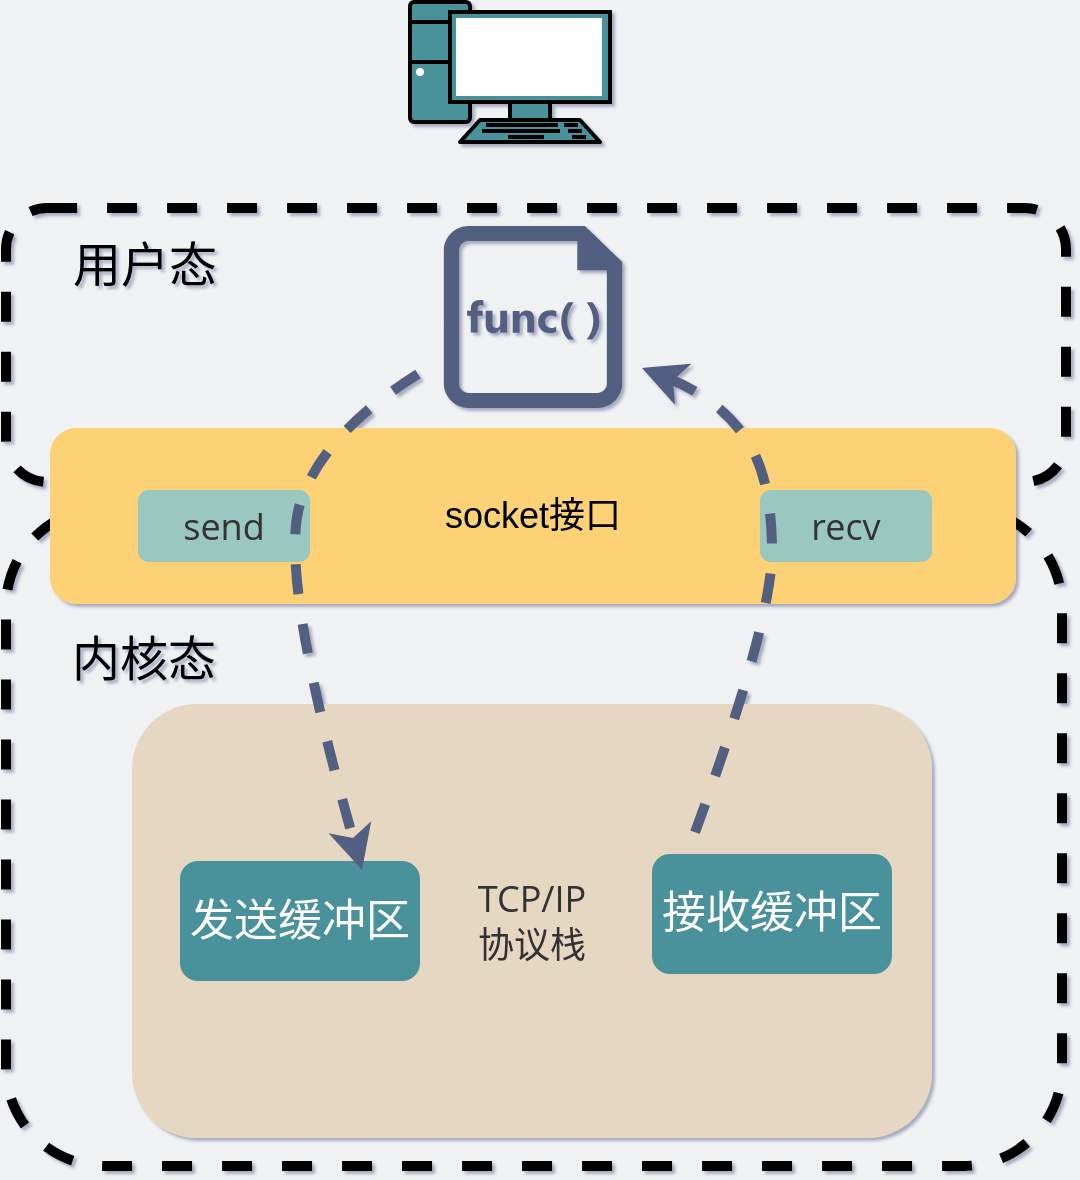 <mxfile version="14.8.6" type="github"><diagram id="3228e29e-7158-1315-38df-8450db1d8a1d" name="Page-1"><mxGraphModel dx="645" dy="1321" grid="0" gridSize="10" guides="1" tooltips="1" connect="1" arrows="1" fold="1" page="1" pageScale="1" pageWidth="600" pageHeight="400" background="#EFF1F3" math="0" shadow="1"><root><mxCell id="0"/><mxCell id="1" parent="0"/><mxCell id="Zxyhw3o_makbFYxT9f12-17" value="" style="rounded=1;whiteSpace=wrap;html=1;dashed=1;strokeWidth=5;fillColor=none;" parent="1" vertex="1"><mxGeometry x="35" y="-220" width="528" height="329" as="geometry"/></mxCell><mxCell id="Zxyhw3o_makbFYxT9f12-14" value="&lt;span style=&quot;color: rgb(51 , 51 , 51) ; font-family: &amp;#34;open sans&amp;#34; , &amp;#34;clear sans&amp;#34; , &amp;#34;helvetica neue&amp;#34; , &amp;#34;helvetica&amp;#34; , &amp;#34;arial&amp;#34; , sans-serif ; font-size: 18px&quot;&gt;&lt;font style=&quot;font-size: 18px&quot;&gt;TCP/IP&lt;br&gt;协议栈&lt;/font&gt;&lt;/span&gt;" style="rounded=1;whiteSpace=wrap;html=1;strokeColor=none;fontSize=18;labelBackgroundColor=none;fillColor=#E6D7C2;" parent="1" vertex="1"><mxGeometry x="98" y="-122" width="400" height="217" as="geometry"/></mxCell><mxCell id="pCjDIv-f0e-wGzuPs2K4-11" value="&lt;font style=&quot;font-size: 22px&quot; color=&quot;#ffffff&quot;&gt;发送缓冲区&lt;/font&gt;" style="rounded=1;whiteSpace=wrap;html=1;fillColor=#4A919B;strokeColor=none;" vertex="1" parent="1"><mxGeometry x="122" y="-43.5" width="120" height="60" as="geometry"/></mxCell><mxCell id="Zxyhw3o_makbFYxT9f12-7" value="" style="rounded=1;whiteSpace=wrap;html=1;dashed=1;strokeWidth=5;fillColor=none;" parent="1" vertex="1"><mxGeometry x="35" y="-370" width="530" height="137" as="geometry"/></mxCell><mxCell id="Zxyhw3o_makbFYxT9f12-2" value="&lt;font style=&quot;font-size: 18px&quot;&gt;socket接口&lt;/font&gt;" style="rounded=1;whiteSpace=wrap;html=1;strokeColor=none;labelBackgroundColor=none;fillColor=#FDD276;" parent="1" vertex="1"><mxGeometry x="57" y="-260" width="483" height="88" as="geometry"/></mxCell><mxCell id="Zxyhw3o_makbFYxT9f12-11" value="&lt;font style=&quot;font-size: 24px&quot;&gt;用户态&lt;/font&gt;" style="text;html=1;strokeColor=none;fillColor=none;align=center;verticalAlign=middle;whiteSpace=wrap;rounded=0;dashed=1;" parent="1" vertex="1"><mxGeometry x="38" y="-351" width="132.5" height="20" as="geometry"/></mxCell><mxCell id="Zxyhw3o_makbFYxT9f12-12" value="&lt;font style=&quot;font-size: 24px&quot;&gt;内核态&lt;/font&gt;" style="text;html=1;strokeColor=none;align=center;verticalAlign=middle;whiteSpace=wrap;rounded=0;dashed=1;labelBackgroundColor=none;" parent="1" vertex="1"><mxGeometry x="53.25" y="-154" width="102" height="20" as="geometry"/></mxCell><mxCell id="222Te1zxGotTQ1m0-dcR-1" value="&lt;span style=&quot;color: rgb(51 , 51 , 51) ; font-family: &amp;#34;open sans&amp;#34; , &amp;#34;clear sans&amp;#34; , &amp;#34;helvetica neue&amp;#34; , &amp;#34;helvetica&amp;#34; , &amp;#34;arial&amp;#34; , sans-serif&quot;&gt;&lt;font style=&quot;font-size: 18px&quot;&gt;send&lt;/font&gt;&lt;/span&gt;" style="rounded=1;whiteSpace=wrap;html=1;strokeColor=none;fillColor=#9AC7BF;labelBackgroundColor=none;" parent="1" vertex="1"><mxGeometry x="101" y="-229" width="86" height="36" as="geometry"/></mxCell><mxCell id="222Te1zxGotTQ1m0-dcR-2" value="&lt;span style=&quot;color: rgb(51 , 51 , 51) ; font-family: &amp;#34;open sans&amp;#34; , &amp;#34;clear sans&amp;#34; , &amp;#34;helvetica neue&amp;#34; , &amp;#34;helvetica&amp;#34; , &amp;#34;arial&amp;#34; , sans-serif&quot;&gt;&lt;font style=&quot;font-size: 18px&quot;&gt;recv&lt;/font&gt;&lt;/span&gt;" style="rounded=1;whiteSpace=wrap;html=1;strokeColor=none;fillColor=#9AC7BF;labelBackgroundColor=none;" parent="1" vertex="1"><mxGeometry x="412" y="-229" width="86" height="36" as="geometry"/></mxCell><mxCell id="222Te1zxGotTQ1m0-dcR-3" value="" style="aspect=fixed;pointerEvents=1;shadow=0;dashed=0;html=1;strokeColor=none;labelPosition=center;verticalLabelPosition=bottom;verticalAlign=top;align=center;shape=mxgraph.mscae.enterprise.code_file;fillColor=#535E80;" parent="1" vertex="1"><mxGeometry x="253.91" y="-361" width="89.18" height="91" as="geometry"/></mxCell><mxCell id="222Te1zxGotTQ1m0-dcR-4" value="" style="curved=1;endArrow=classic;html=1;strokeColor=#535E80;strokeWidth=5;dashed=1;" parent="1" edge="1"><mxGeometry width="50" height="50" relative="1" as="geometry"><mxPoint x="241" y="-287" as="sourcePoint"/><mxPoint x="213" y="-39" as="targetPoint"/><Array as="points"><mxPoint x="193" y="-257"/><mxPoint x="171" y="-187"/></Array></mxGeometry></mxCell><mxCell id="222Te1zxGotTQ1m0-dcR-5" value="" style="curved=1;endArrow=none;html=1;strokeColor=#535E80;strokeWidth=5;dashed=1;entryX=0.142;entryY=0.022;entryDx=0;entryDy=0;entryPerimeter=0;startArrow=classic;startFill=1;endFill=0;" parent="1" edge="1" target="pCjDIv-f0e-wGzuPs2K4-12"><mxGeometry width="50" height="50" relative="1" as="geometry"><mxPoint x="353" y="-290" as="sourcePoint"/><mxPoint x="353" y="-132" as="targetPoint"/><Array as="points"><mxPoint x="391" y="-275"/><mxPoint x="418" y="-236"/><mxPoint x="418" y="-161"/></Array></mxGeometry></mxCell><mxCell id="pCjDIv-f0e-wGzuPs2K4-9" value="" style="fontColor=#0066CC;verticalAlign=top;verticalLabelPosition=bottom;labelPosition=center;align=center;html=1;outlineConnect=0;gradientColor=none;gradientDirection=north;strokeWidth=2;shape=mxgraph.networks.pc;fillColor=#4A919B;" vertex="1" parent="1"><mxGeometry x="237" y="-473" width="100" height="70" as="geometry"/></mxCell><mxCell id="pCjDIv-f0e-wGzuPs2K4-12" value="&lt;font style=&quot;font-size: 22px&quot; color=&quot;#ffffff&quot;&gt;接收缓冲区&lt;/font&gt;" style="rounded=1;whiteSpace=wrap;html=1;fillColor=#4A919B;strokeColor=none;" vertex="1" parent="1"><mxGeometry x="358" y="-47" width="120" height="60" as="geometry"/></mxCell></root></mxGraphModel></diagram></mxfile>